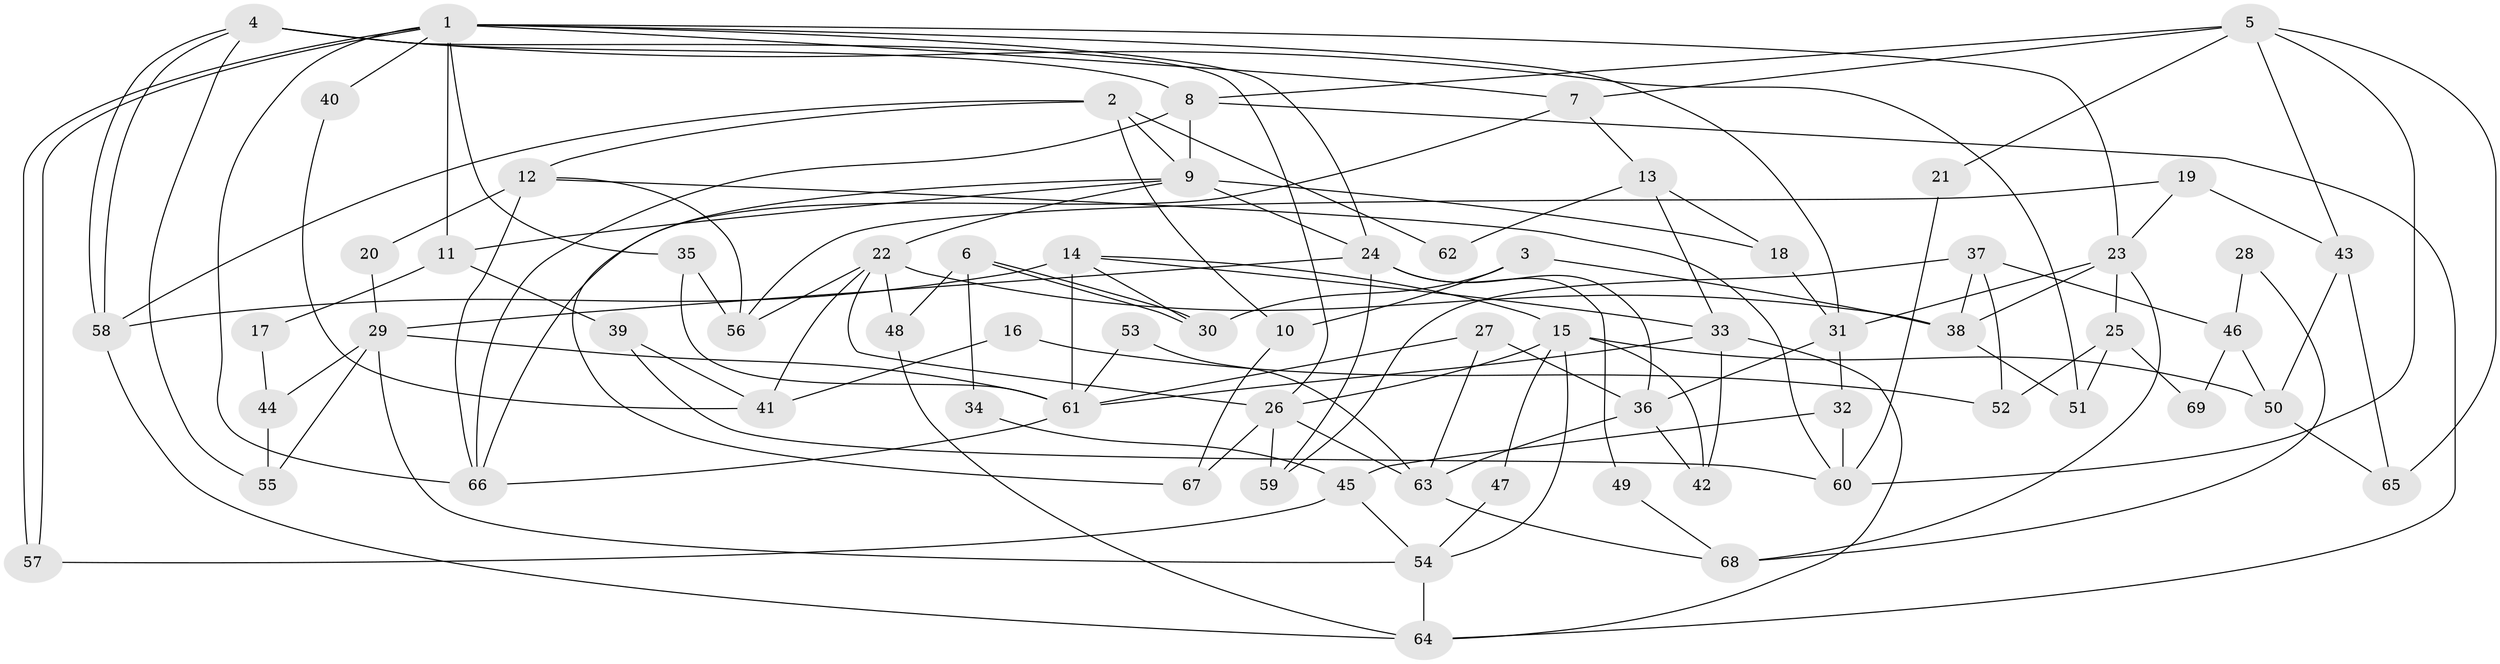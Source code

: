 // Generated by graph-tools (version 1.1) at 2025/35/03/09/25 02:35:58]
// undirected, 69 vertices, 138 edges
graph export_dot {
graph [start="1"]
  node [color=gray90,style=filled];
  1;
  2;
  3;
  4;
  5;
  6;
  7;
  8;
  9;
  10;
  11;
  12;
  13;
  14;
  15;
  16;
  17;
  18;
  19;
  20;
  21;
  22;
  23;
  24;
  25;
  26;
  27;
  28;
  29;
  30;
  31;
  32;
  33;
  34;
  35;
  36;
  37;
  38;
  39;
  40;
  41;
  42;
  43;
  44;
  45;
  46;
  47;
  48;
  49;
  50;
  51;
  52;
  53;
  54;
  55;
  56;
  57;
  58;
  59;
  60;
  61;
  62;
  63;
  64;
  65;
  66;
  67;
  68;
  69;
  1 -- 57;
  1 -- 57;
  1 -- 35;
  1 -- 7;
  1 -- 11;
  1 -- 23;
  1 -- 24;
  1 -- 31;
  1 -- 40;
  1 -- 66;
  2 -- 9;
  2 -- 58;
  2 -- 10;
  2 -- 12;
  2 -- 62;
  3 -- 38;
  3 -- 10;
  3 -- 30;
  4 -- 58;
  4 -- 58;
  4 -- 26;
  4 -- 8;
  4 -- 51;
  4 -- 55;
  5 -- 8;
  5 -- 7;
  5 -- 21;
  5 -- 43;
  5 -- 60;
  5 -- 65;
  6 -- 48;
  6 -- 30;
  6 -- 30;
  6 -- 34;
  7 -- 66;
  7 -- 13;
  8 -- 9;
  8 -- 64;
  8 -- 66;
  9 -- 22;
  9 -- 18;
  9 -- 11;
  9 -- 24;
  9 -- 67;
  10 -- 67;
  11 -- 17;
  11 -- 39;
  12 -- 66;
  12 -- 20;
  12 -- 56;
  12 -- 60;
  13 -- 33;
  13 -- 18;
  13 -- 62;
  14 -- 30;
  14 -- 33;
  14 -- 15;
  14 -- 58;
  14 -- 61;
  15 -- 54;
  15 -- 26;
  15 -- 42;
  15 -- 47;
  15 -- 50;
  16 -- 52;
  16 -- 41;
  17 -- 44;
  18 -- 31;
  19 -- 43;
  19 -- 23;
  19 -- 56;
  20 -- 29;
  21 -- 60;
  22 -- 56;
  22 -- 26;
  22 -- 38;
  22 -- 41;
  22 -- 48;
  23 -- 31;
  23 -- 25;
  23 -- 38;
  23 -- 68;
  24 -- 29;
  24 -- 36;
  24 -- 49;
  24 -- 59;
  25 -- 51;
  25 -- 52;
  25 -- 69;
  26 -- 63;
  26 -- 59;
  26 -- 67;
  27 -- 61;
  27 -- 36;
  27 -- 63;
  28 -- 68;
  28 -- 46;
  29 -- 61;
  29 -- 44;
  29 -- 54;
  29 -- 55;
  31 -- 36;
  31 -- 32;
  32 -- 60;
  32 -- 45;
  33 -- 61;
  33 -- 64;
  33 -- 42;
  34 -- 45;
  35 -- 61;
  35 -- 56;
  36 -- 42;
  36 -- 63;
  37 -- 38;
  37 -- 59;
  37 -- 46;
  37 -- 52;
  38 -- 51;
  39 -- 60;
  39 -- 41;
  40 -- 41;
  43 -- 65;
  43 -- 50;
  44 -- 55;
  45 -- 54;
  45 -- 57;
  46 -- 50;
  46 -- 69;
  47 -- 54;
  48 -- 64;
  49 -- 68;
  50 -- 65;
  53 -- 61;
  53 -- 63;
  54 -- 64;
  58 -- 64;
  61 -- 66;
  63 -- 68;
}

